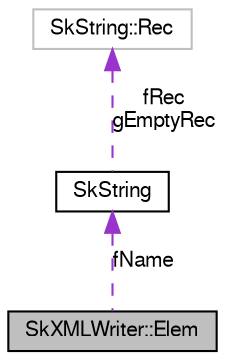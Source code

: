 digraph G
{
  edge [fontname="FreeSans",fontsize="10",labelfontname="FreeSans",labelfontsize="10"];
  node [fontname="FreeSans",fontsize="10",shape=record];
  Node1 [label="SkXMLWriter::Elem",height=0.2,width=0.4,color="black", fillcolor="grey75", style="filled" fontcolor="black"];
  Node2 -> Node1 [dir=back,color="darkorchid3",fontsize="10",style="dashed",label="fName",fontname="FreeSans"];
  Node2 [label="SkString",height=0.2,width=0.4,color="black", fillcolor="white", style="filled",URL="$class_sk_string.html"];
  Node3 -> Node2 [dir=back,color="darkorchid3",fontsize="10",style="dashed",label="fRec\ngEmptyRec",fontname="FreeSans"];
  Node3 [label="SkString::Rec",height=0.2,width=0.4,color="grey75", fillcolor="white", style="filled"];
}
